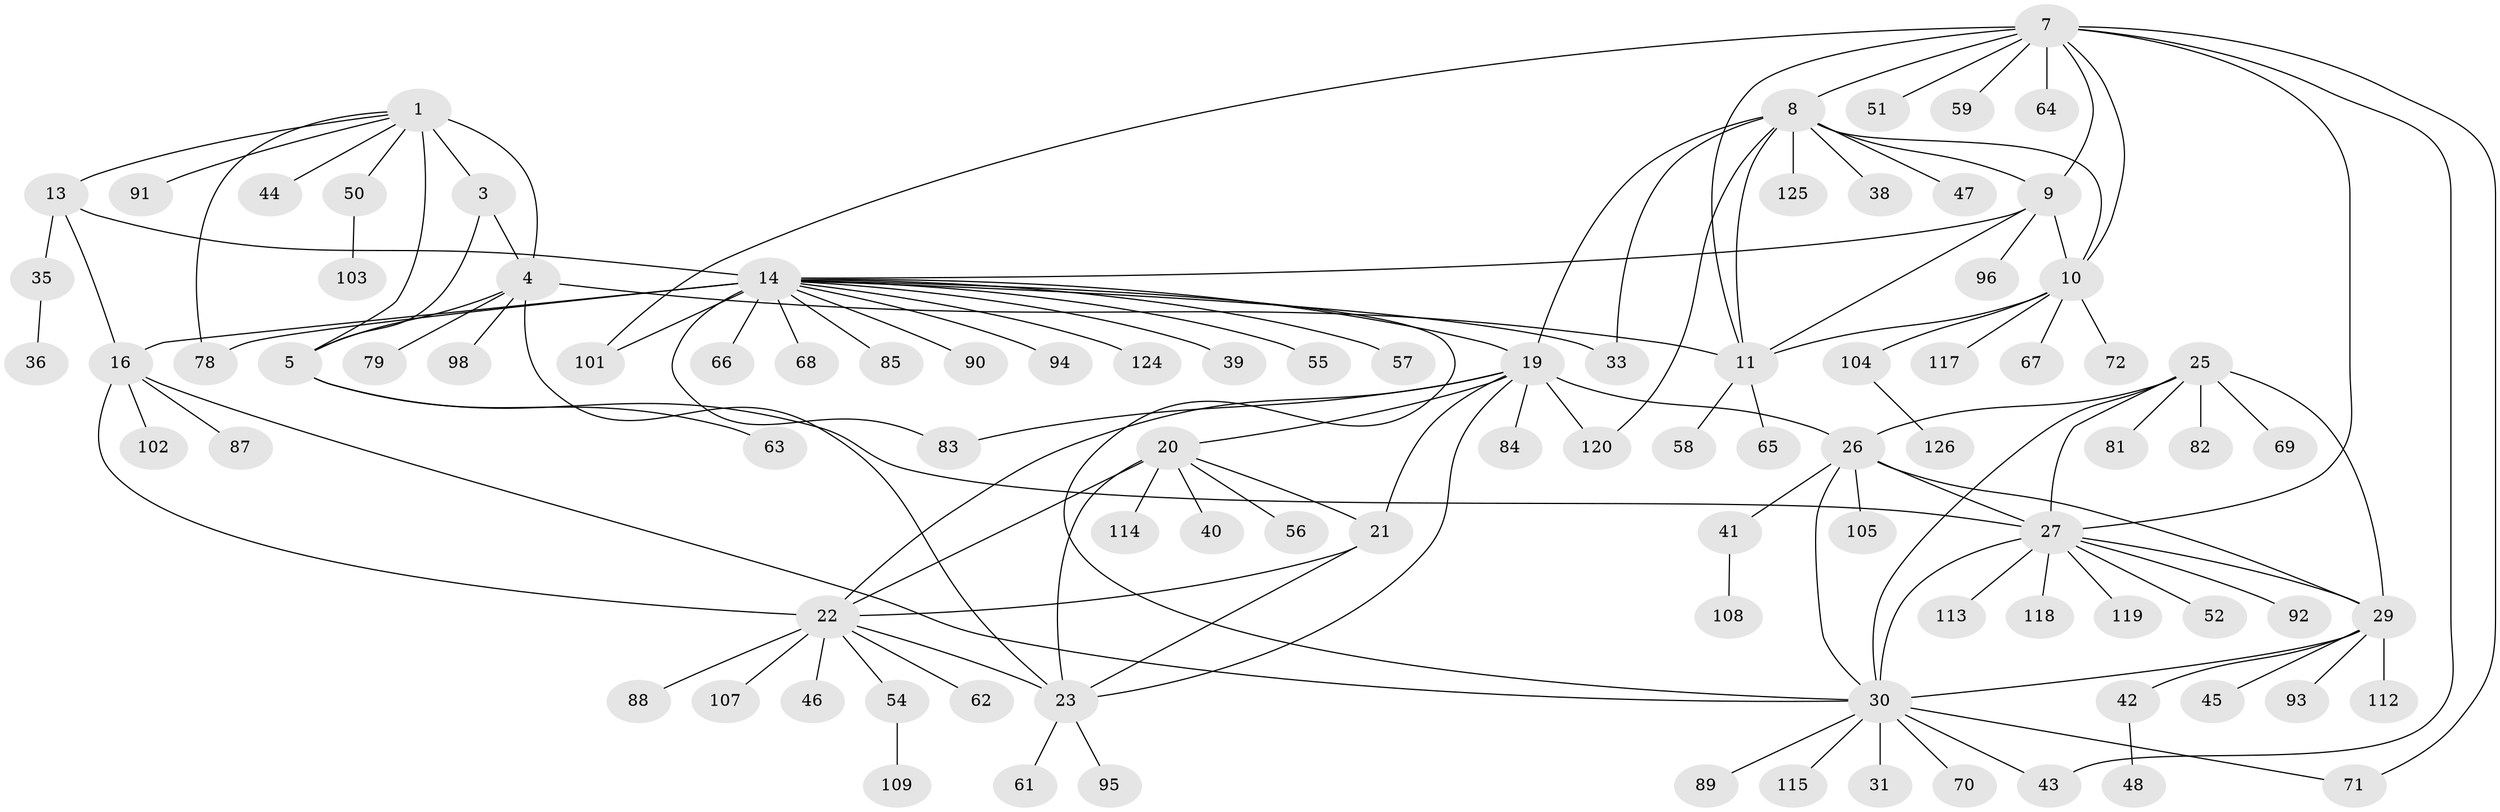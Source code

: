 // Generated by graph-tools (version 1.1) at 2025/24/03/03/25 07:24:12]
// undirected, 95 vertices, 131 edges
graph export_dot {
graph [start="1"]
  node [color=gray90,style=filled];
  1 [super="+2"];
  3;
  4 [super="+6"];
  5 [super="+77"];
  7 [super="+12"];
  8 [super="+86"];
  9 [super="+121"];
  10 [super="+60"];
  11 [super="+34"];
  13 [super="+15"];
  14 [super="+17"];
  16 [super="+18"];
  19 [super="+53"];
  20 [super="+32"];
  21;
  22 [super="+37"];
  23 [super="+24"];
  25;
  26 [super="+110"];
  27 [super="+28"];
  29 [super="+80"];
  30 [super="+49"];
  31;
  33 [super="+73"];
  35 [super="+100"];
  36;
  38 [super="+123"];
  39;
  40;
  41;
  42;
  43;
  44;
  45 [super="+74"];
  46 [super="+122"];
  47 [super="+97"];
  48 [super="+75"];
  50 [super="+106"];
  51;
  52;
  54 [super="+76"];
  55;
  56;
  57;
  58;
  59;
  61;
  62;
  63;
  64;
  65;
  66;
  67;
  68;
  69;
  70;
  71;
  72;
  78 [super="+99"];
  79;
  81;
  82;
  83;
  84;
  85;
  87;
  88 [super="+116"];
  89;
  90;
  91;
  92;
  93;
  94;
  95 [super="+111"];
  96;
  98;
  101;
  102;
  103;
  104;
  105;
  107;
  108;
  109;
  112;
  113;
  114;
  115;
  117;
  118;
  119;
  120;
  124;
  125;
  126;
  1 -- 3 [weight=2];
  1 -- 4 [weight=4];
  1 -- 5 [weight=2];
  1 -- 13;
  1 -- 50;
  1 -- 44;
  1 -- 78;
  1 -- 91;
  3 -- 4 [weight=2];
  3 -- 5;
  4 -- 5 [weight=2];
  4 -- 98;
  4 -- 11;
  4 -- 79;
  4 -- 23;
  5 -- 63;
  5 -- 27;
  7 -- 8 [weight=2];
  7 -- 9 [weight=2];
  7 -- 10 [weight=2];
  7 -- 11 [weight=2];
  7 -- 43;
  7 -- 71;
  7 -- 64;
  7 -- 101;
  7 -- 51;
  7 -- 59;
  7 -- 27;
  8 -- 9;
  8 -- 10;
  8 -- 11;
  8 -- 19;
  8 -- 33;
  8 -- 38;
  8 -- 47;
  8 -- 125;
  8 -- 120;
  9 -- 10;
  9 -- 11;
  9 -- 96;
  9 -- 14;
  10 -- 11;
  10 -- 67;
  10 -- 72;
  10 -- 117;
  10 -- 104;
  11 -- 58;
  11 -- 65;
  13 -- 14 [weight=4];
  13 -- 16 [weight=4];
  13 -- 35;
  14 -- 16 [weight=4];
  14 -- 57;
  14 -- 68;
  14 -- 83;
  14 -- 85;
  14 -- 90;
  14 -- 124;
  14 -- 30;
  14 -- 66;
  14 -- 101;
  14 -- 39;
  14 -- 78;
  14 -- 19;
  14 -- 55;
  14 -- 94;
  14 -- 33;
  16 -- 102;
  16 -- 22;
  16 -- 30;
  16 -- 87;
  19 -- 20;
  19 -- 21;
  19 -- 22;
  19 -- 23 [weight=2];
  19 -- 26;
  19 -- 83;
  19 -- 84;
  19 -- 120;
  20 -- 21;
  20 -- 22;
  20 -- 23 [weight=2];
  20 -- 40;
  20 -- 56;
  20 -- 114;
  21 -- 22;
  21 -- 23 [weight=2];
  22 -- 23 [weight=2];
  22 -- 46;
  22 -- 54;
  22 -- 62;
  22 -- 88;
  22 -- 107;
  23 -- 95;
  23 -- 61;
  25 -- 26;
  25 -- 27 [weight=2];
  25 -- 29;
  25 -- 30;
  25 -- 69;
  25 -- 81;
  25 -- 82;
  26 -- 27 [weight=2];
  26 -- 29;
  26 -- 30;
  26 -- 41;
  26 -- 105;
  27 -- 29 [weight=2];
  27 -- 30 [weight=2];
  27 -- 92;
  27 -- 113;
  27 -- 118;
  27 -- 52;
  27 -- 119;
  29 -- 30;
  29 -- 42;
  29 -- 45;
  29 -- 93;
  29 -- 112;
  30 -- 31;
  30 -- 43;
  30 -- 70;
  30 -- 89;
  30 -- 115;
  30 -- 71;
  35 -- 36;
  41 -- 108;
  42 -- 48;
  50 -- 103;
  54 -- 109;
  104 -- 126;
}
